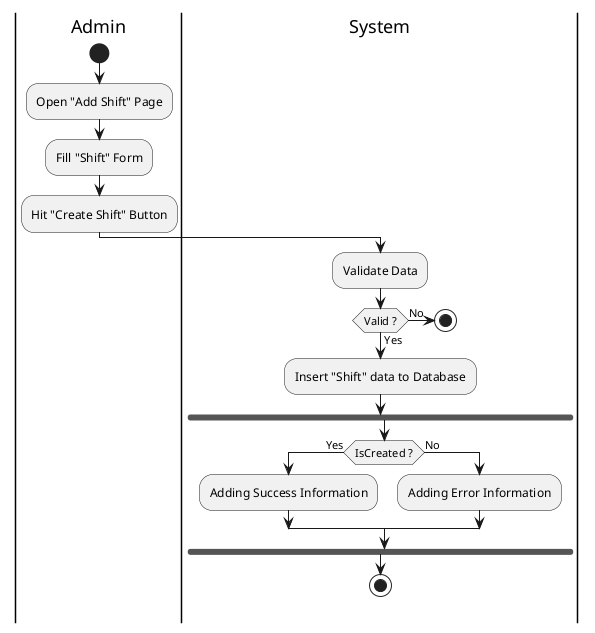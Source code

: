 @startuml CreateShift

skinparam ConditionEndStyle hline
skinparam Monochrome true
skinparam Shadowing false

|Admin|
start
:Open "Add Shift" Page;
:Fill "Shift" Form;
:Hit "Create Shift" Button;

|System|
:Validate Data;
if (Valid ?) then (Yes)
    :Insert "Shift" data to Database;
    fork
        if (IsCreated ?) then (Yes)
            :Adding Success Information;
        else (No)
            :Adding Error Information;
        endif
    endfork
    stop
else (No)
    stop
endif
@enduml